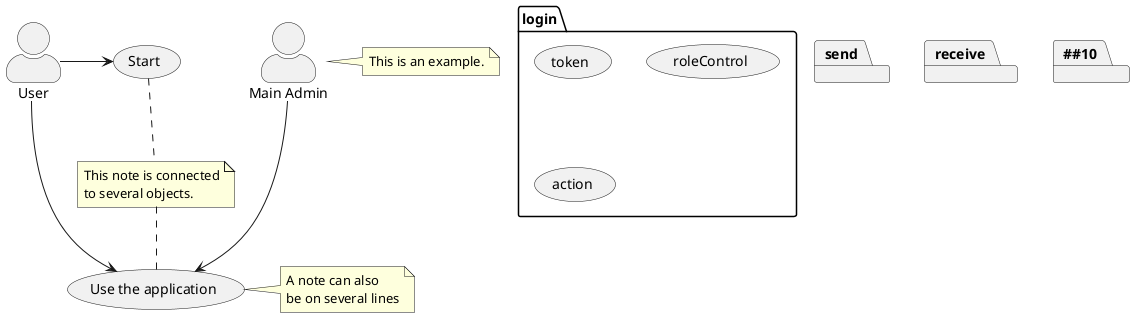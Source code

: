 @startuml
'https://plantuml.com/use-case-diagram
skinparam actorStyle awesome
:Main Admin: as Admin
(Use the application) as (Use)
package login {
    usecase token
    usecase roleControl
    usecase action
}
package send{

}
package receive{
}
package {
}
User -> (Start)
User --> (Use)

Admin ---> (Use)

note right of Admin : This is an example.

note right of (Use)
A note can also
be on several lines
end note

note "This note is connected\nto several objects." as N2
(Start) .. N2
N2 .. (Use)
@enduml